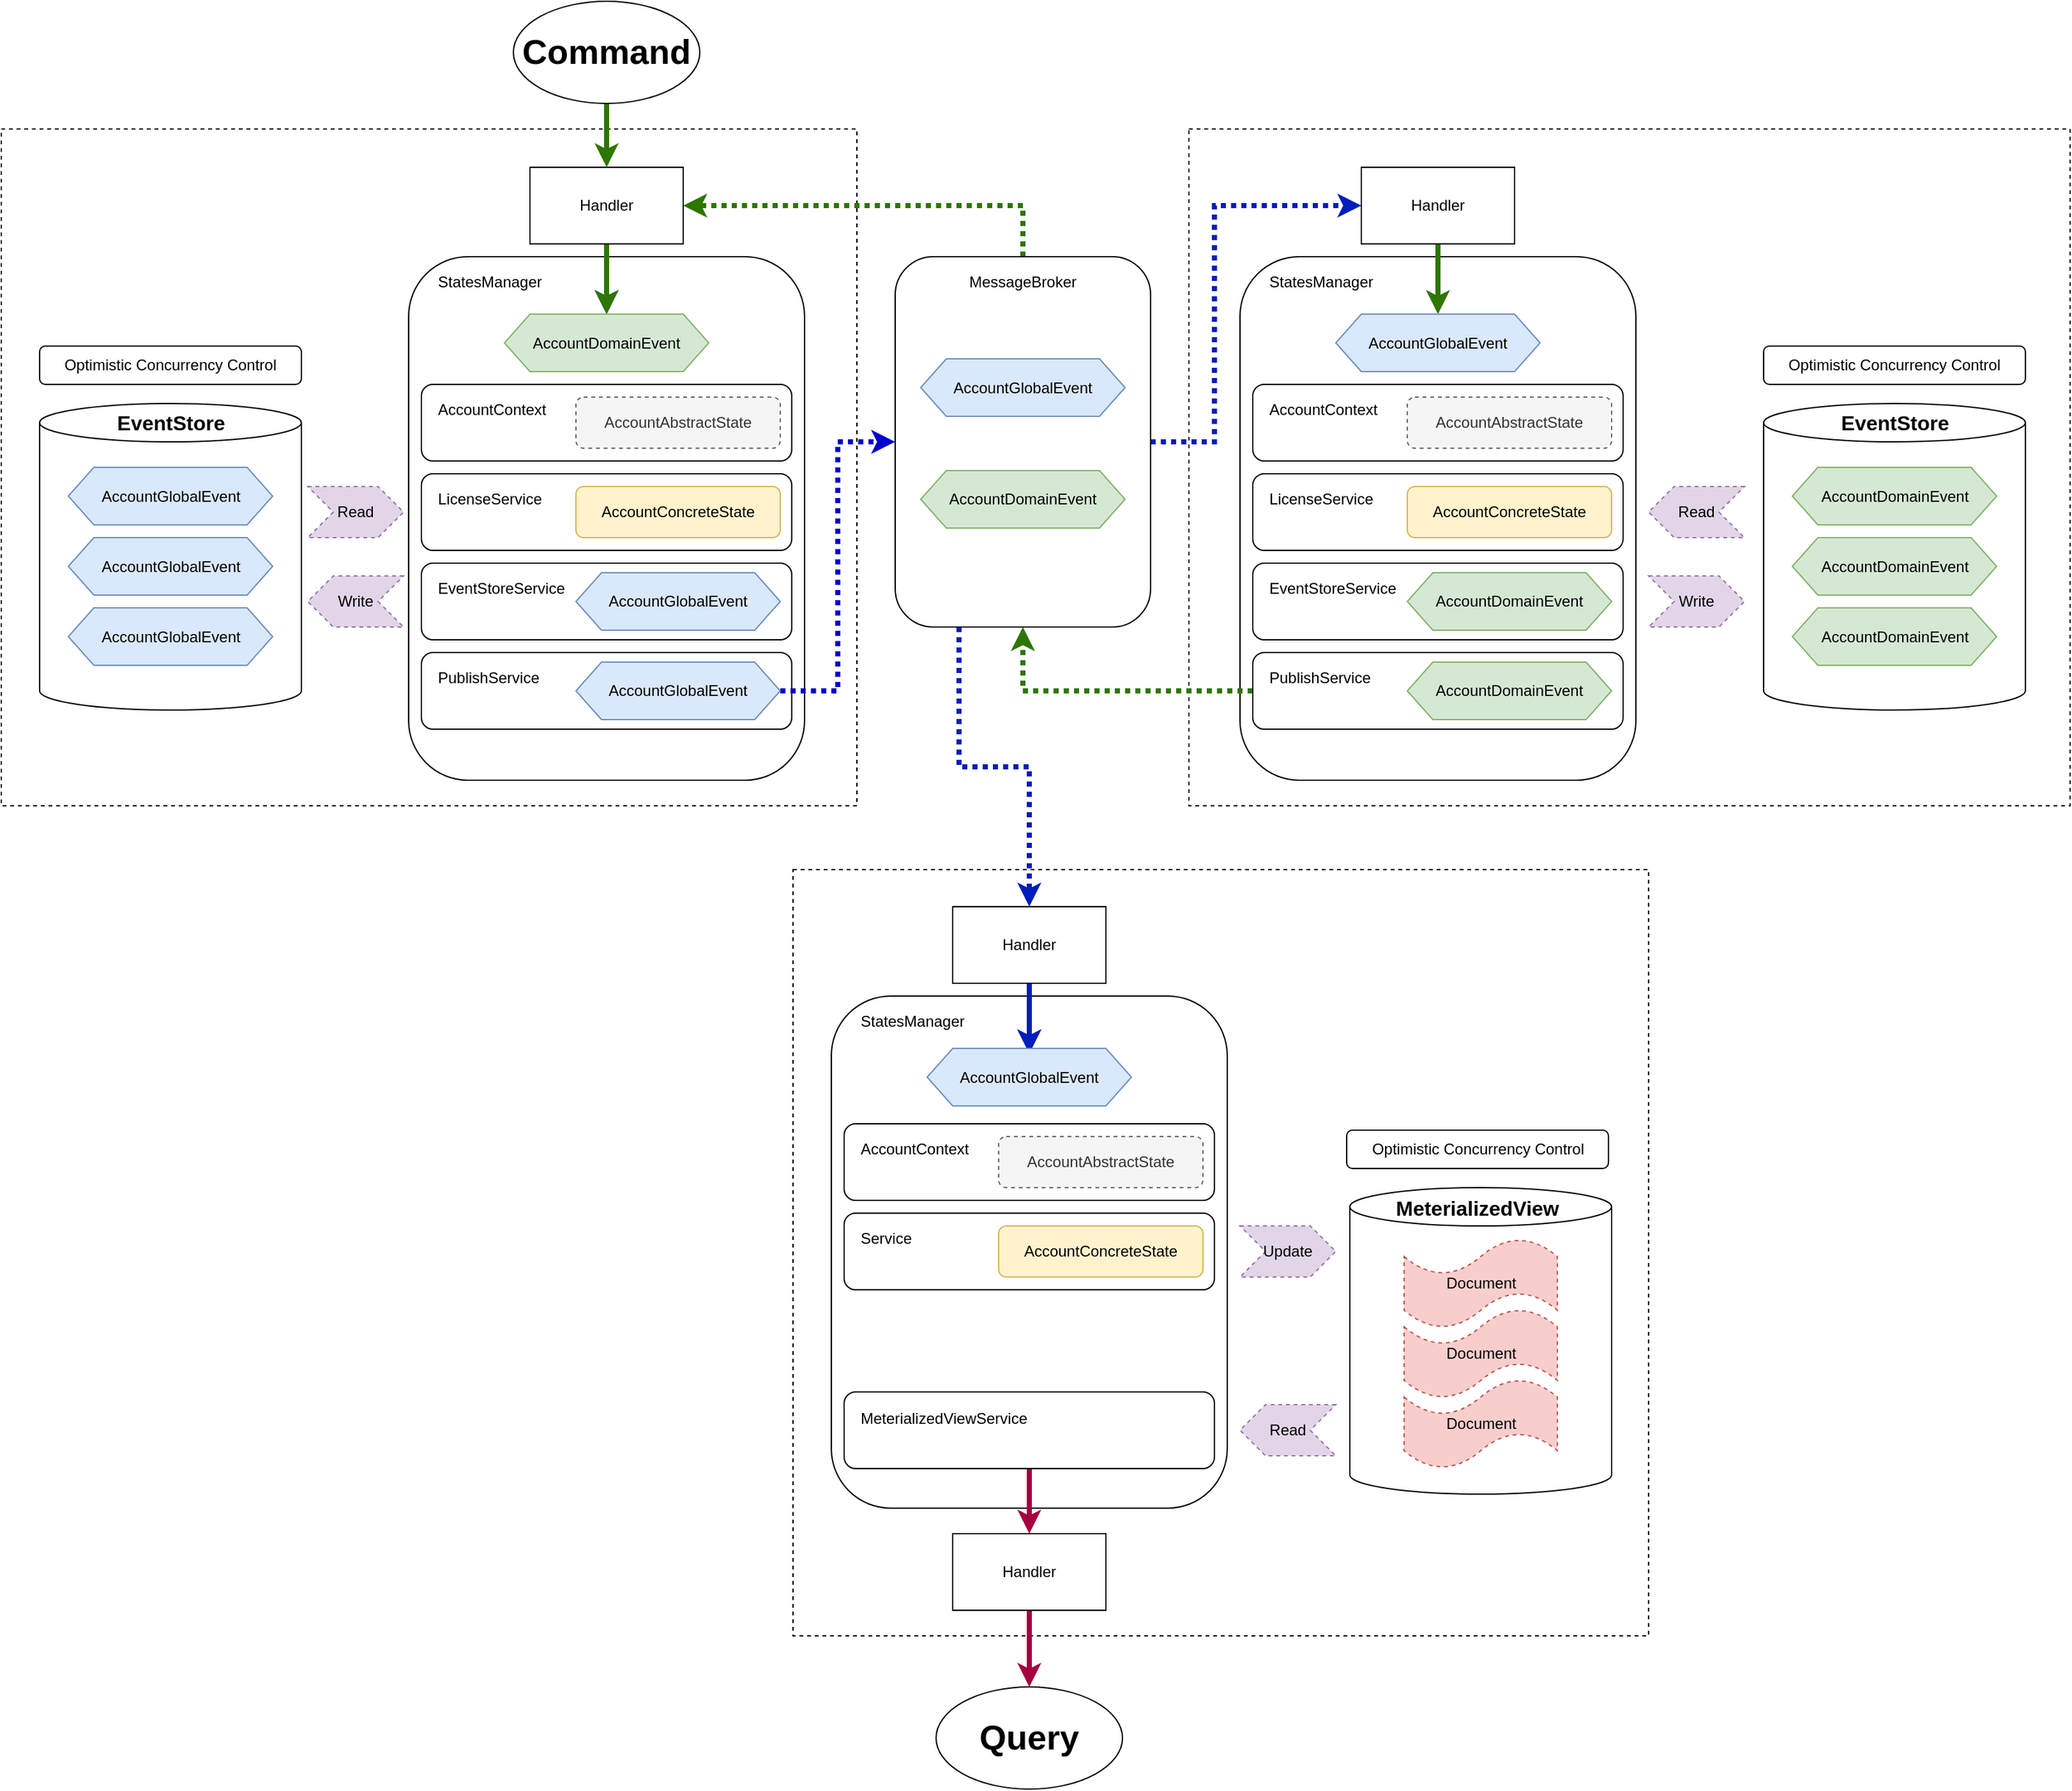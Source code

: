 <mxfile version="14.2.9" type="github">
  <diagram id="admTBz_KrJmi1BbA4oSx" name="Page-1">
    <mxGraphModel dx="3539" dy="1272" grid="1" gridSize="10" guides="1" tooltips="1" connect="1" arrows="1" fold="1" page="1" pageScale="1" pageWidth="1169" pageHeight="827" math="0" shadow="0">
      <root>
        <mxCell id="0" />
        <mxCell id="1" parent="0" />
        <mxCell id="mFbpa8uduFXjR7Y9WIhg-90" value="" style="rounded=0;whiteSpace=wrap;html=1;dashed=1;sketch=0;" vertex="1" parent="1">
          <mxGeometry x="-1120" y="130" width="670" height="530" as="geometry" />
        </mxCell>
        <mxCell id="mFbpa8uduFXjR7Y9WIhg-89" value="" style="rounded=0;whiteSpace=wrap;html=1;dashed=1;sketch=0;" vertex="1" parent="1">
          <mxGeometry x="-190" y="130" width="690" height="530" as="geometry" />
        </mxCell>
        <mxCell id="mFbpa8uduFXjR7Y9WIhg-88" value="" style="rounded=0;whiteSpace=wrap;html=1;dashed=1;sketch=0;" vertex="1" parent="1">
          <mxGeometry x="-500" y="710" width="670" height="600" as="geometry" />
        </mxCell>
        <mxCell id="mFbpa8uduFXjR7Y9WIhg-39" value="" style="shape=cylinder3;whiteSpace=wrap;html=1;boundedLbl=1;backgroundOutline=1;size=15;" vertex="1" parent="1">
          <mxGeometry x="-64" y="959" width="205" height="240" as="geometry" />
        </mxCell>
        <mxCell id="jYcr3VotyzjDWBihK4hr-34" value="" style="rounded=1;whiteSpace=wrap;html=1;strokeWidth=1;perimeterSpacing=0;" parent="1" vertex="1">
          <mxGeometry x="-801" y="230" width="310" height="410" as="geometry" />
        </mxCell>
        <mxCell id="jYcr3VotyzjDWBihK4hr-35" value="" style="shape=cylinder3;whiteSpace=wrap;html=1;boundedLbl=1;backgroundOutline=1;size=15;" parent="1" vertex="1">
          <mxGeometry x="-1090" y="345" width="205" height="240" as="geometry" />
        </mxCell>
        <mxCell id="jYcr3VotyzjDWBihK4hr-39" style="edgeStyle=orthogonalEdgeStyle;rounded=0;orthogonalLoop=1;jettySize=auto;html=1;entryX=0.5;entryY=0;entryDx=0;entryDy=0;strokeWidth=4;strokeColor=#0000CC;" parent="1" source="jYcr3VotyzjDWBihK4hr-40" target="jYcr3VotyzjDWBihK4hr-125" edge="1">
          <mxGeometry relative="1" as="geometry">
            <mxPoint x="-646" y="265" as="targetPoint" />
          </mxGeometry>
        </mxCell>
        <mxCell id="mFbpa8uduFXjR7Y9WIhg-10" value="" style="edgeStyle=orthogonalEdgeStyle;rounded=0;orthogonalLoop=1;jettySize=auto;html=1;strokeWidth=4;fillColor=#60a917;strokeColor=#2D7600;" edge="1" parent="1" source="jYcr3VotyzjDWBihK4hr-40" target="jYcr3VotyzjDWBihK4hr-125">
          <mxGeometry relative="1" as="geometry" />
        </mxCell>
        <mxCell id="jYcr3VotyzjDWBihK4hr-40" value="Handler" style="rounded=0;whiteSpace=wrap;html=1;" parent="1" vertex="1">
          <mxGeometry x="-706" y="160" width="120" height="60" as="geometry" />
        </mxCell>
        <mxCell id="jYcr3VotyzjDWBihK4hr-44" value="" style="rounded=1;whiteSpace=wrap;html=1;fillColor=#ffffff;" parent="1" vertex="1">
          <mxGeometry x="-791" y="540" width="290" height="60" as="geometry" />
        </mxCell>
        <mxCell id="jYcr3VotyzjDWBihK4hr-48" value="" style="rounded=1;whiteSpace=wrap;html=1;fillColor=#ffffff;" parent="1" vertex="1">
          <mxGeometry x="-791" y="470" width="290" height="60" as="geometry" />
        </mxCell>
        <mxCell id="jYcr3VotyzjDWBihK4hr-49" value="" style="rounded=1;whiteSpace=wrap;html=1;fillColor=#ffffff;" parent="1" vertex="1">
          <mxGeometry x="-791" y="400" width="290" height="60" as="geometry" />
        </mxCell>
        <mxCell id="jYcr3VotyzjDWBihK4hr-50" value="" style="rounded=1;whiteSpace=wrap;html=1;fillColor=#ffffff;" parent="1" vertex="1">
          <mxGeometry x="-791" y="330" width="290" height="60" as="geometry" />
        </mxCell>
        <mxCell id="jYcr3VotyzjDWBihK4hr-51" value="PublishService" style="text;html=1;strokeColor=none;fillColor=none;align=left;verticalAlign=middle;whiteSpace=wrap;rounded=0;" parent="1" vertex="1">
          <mxGeometry x="-780" y="550" width="100" height="20" as="geometry" />
        </mxCell>
        <mxCell id="jYcr3VotyzjDWBihK4hr-52" value="EventStoreService" style="text;html=1;strokeColor=none;fillColor=none;align=left;verticalAlign=middle;whiteSpace=wrap;rounded=0;" parent="1" vertex="1">
          <mxGeometry x="-780" y="480" width="100" height="20" as="geometry" />
        </mxCell>
        <mxCell id="jYcr3VotyzjDWBihK4hr-53" value="LicenseService" style="text;html=1;strokeColor=none;fillColor=none;align=left;verticalAlign=middle;whiteSpace=wrap;rounded=0;" parent="1" vertex="1">
          <mxGeometry x="-780" y="410" width="100" height="20" as="geometry" />
        </mxCell>
        <mxCell id="jYcr3VotyzjDWBihK4hr-54" value="AccountContext" style="text;html=1;strokeColor=none;fillColor=none;align=left;verticalAlign=middle;whiteSpace=wrap;rounded=0;" parent="1" vertex="1">
          <mxGeometry x="-780" y="340" width="100" height="20" as="geometry" />
        </mxCell>
        <mxCell id="jYcr3VotyzjDWBihK4hr-55" value="StatesManager" style="text;html=1;strokeColor=none;fillColor=none;align=left;verticalAlign=middle;whiteSpace=wrap;rounded=0;" parent="1" vertex="1">
          <mxGeometry x="-780" y="240" width="100" height="20" as="geometry" />
        </mxCell>
        <mxCell id="jYcr3VotyzjDWBihK4hr-60" value="AccountGlobalEvent" style="shape=hexagon;perimeter=hexagonPerimeter2;whiteSpace=wrap;html=1;fixedSize=1;fillColor=#dae8fc;strokeColor=#6c8ebf;" parent="1" vertex="1">
          <mxGeometry x="-670" y="477.5" width="160" height="45" as="geometry" />
        </mxCell>
        <mxCell id="jYcr3VotyzjDWBihK4hr-61" value="AccountConcreteState" style="rounded=1;whiteSpace=wrap;html=1;strokeWidth=1;fillColor=#fff2cc;strokeColor=#d6b656;" parent="1" vertex="1">
          <mxGeometry x="-670" y="410" width="160" height="40" as="geometry" />
        </mxCell>
        <mxCell id="jYcr3VotyzjDWBihK4hr-64" value="AccountAbstractState" style="rounded=1;whiteSpace=wrap;html=1;strokeWidth=1;fillColor=#f5f5f5;strokeColor=#666666;fontColor=#333333;dashed=1;" parent="1" vertex="1">
          <mxGeometry x="-670" y="340" width="160" height="40" as="geometry" />
        </mxCell>
        <mxCell id="jYcr3VotyzjDWBihK4hr-100" style="edgeStyle=orthogonalEdgeStyle;rounded=0;orthogonalLoop=1;jettySize=auto;html=1;entryX=0;entryY=0.5;entryDx=0;entryDy=0;strokeColor=#0000CC;strokeWidth=4;dashed=1;dashPattern=1 1;" parent="1" source="jYcr3VotyzjDWBihK4hr-68" target="jYcr3VotyzjDWBihK4hr-69" edge="1">
          <mxGeometry relative="1" as="geometry" />
        </mxCell>
        <mxCell id="jYcr3VotyzjDWBihK4hr-68" value="AccountGlobalEvent" style="shape=hexagon;perimeter=hexagonPerimeter2;whiteSpace=wrap;html=1;fixedSize=1;fillColor=#dae8fc;strokeColor=#6c8ebf;" parent="1" vertex="1">
          <mxGeometry x="-670" y="547.5" width="160" height="45" as="geometry" />
        </mxCell>
        <mxCell id="mFbpa8uduFXjR7Y9WIhg-4" style="edgeStyle=orthogonalEdgeStyle;rounded=0;orthogonalLoop=1;jettySize=auto;html=1;entryX=1;entryY=0.5;entryDx=0;entryDy=0;strokeWidth=4;fillColor=#60a917;strokeColor=#2D7600;dashed=1;dashPattern=1 1;" edge="1" parent="1" source="jYcr3VotyzjDWBihK4hr-69" target="jYcr3VotyzjDWBihK4hr-40">
          <mxGeometry relative="1" as="geometry">
            <Array as="points">
              <mxPoint x="-320" y="190" />
            </Array>
          </mxGeometry>
        </mxCell>
        <mxCell id="mFbpa8uduFXjR7Y9WIhg-6" style="edgeStyle=orthogonalEdgeStyle;rounded=0;orthogonalLoop=1;jettySize=auto;html=1;exitX=0.25;exitY=1;exitDx=0;exitDy=0;strokeWidth=4;fillColor=#0050ef;strokeColor=#001DBC;entryX=0.5;entryY=0;entryDx=0;entryDy=0;dashed=1;dashPattern=1 1;" edge="1" parent="1" source="jYcr3VotyzjDWBihK4hr-69" target="mFbpa8uduFXjR7Y9WIhg-46">
          <mxGeometry relative="1" as="geometry">
            <mxPoint x="-370" y="710.0" as="targetPoint" />
            <Array as="points" />
          </mxGeometry>
        </mxCell>
        <mxCell id="mFbpa8uduFXjR7Y9WIhg-8" style="edgeStyle=orthogonalEdgeStyle;rounded=0;orthogonalLoop=1;jettySize=auto;html=1;entryX=0;entryY=0.5;entryDx=0;entryDy=0;strokeWidth=4;fillColor=#0050ef;strokeColor=#001DBC;dashed=1;dashPattern=1 1;" edge="1" parent="1" source="jYcr3VotyzjDWBihK4hr-69" target="jYcr3VotyzjDWBihK4hr-79">
          <mxGeometry relative="1" as="geometry">
            <Array as="points">
              <mxPoint x="-170" y="375" />
              <mxPoint x="-170" y="190" />
            </Array>
          </mxGeometry>
        </mxCell>
        <mxCell id="jYcr3VotyzjDWBihK4hr-69" value="" style="rounded=1;whiteSpace=wrap;html=1;strokeWidth=1;fillColor=#ffffff;" parent="1" vertex="1">
          <mxGeometry x="-420" y="230" width="200" height="290" as="geometry" />
        </mxCell>
        <mxCell id="jYcr3VotyzjDWBihK4hr-73" style="edgeStyle=orthogonalEdgeStyle;rounded=0;orthogonalLoop=1;jettySize=auto;html=1;exitX=0.5;exitY=1;exitDx=0;exitDy=0;entryX=0.5;entryY=0;entryDx=0;entryDy=0;strokeColor=#2D7600;strokeWidth=4;fillColor=#60a917;" parent="1" source="jYcr3VotyzjDWBihK4hr-72" target="jYcr3VotyzjDWBihK4hr-40" edge="1">
          <mxGeometry relative="1" as="geometry" />
        </mxCell>
        <mxCell id="jYcr3VotyzjDWBihK4hr-72" value="&lt;font style=&quot;font-size: 27px&quot;&gt;&lt;b&gt;Command&lt;/b&gt;&lt;/font&gt;" style="ellipse;whiteSpace=wrap;html=1;strokeWidth=1;fillColor=#ffffff;" parent="1" vertex="1">
          <mxGeometry x="-719" y="30" width="146" height="80" as="geometry" />
        </mxCell>
        <mxCell id="jYcr3VotyzjDWBihK4hr-74" value="" style="rounded=1;whiteSpace=wrap;html=1;strokeWidth=1;perimeterSpacing=0;" parent="1" vertex="1">
          <mxGeometry x="-150" y="230" width="310" height="410" as="geometry" />
        </mxCell>
        <mxCell id="jYcr3VotyzjDWBihK4hr-75" value="" style="shape=cylinder3;whiteSpace=wrap;html=1;boundedLbl=1;backgroundOutline=1;size=15;" parent="1" vertex="1">
          <mxGeometry x="260" y="345" width="205" height="240" as="geometry" />
        </mxCell>
        <mxCell id="jYcr3VotyzjDWBihK4hr-78" style="edgeStyle=orthogonalEdgeStyle;rounded=0;orthogonalLoop=1;jettySize=auto;html=1;entryX=0.5;entryY=0;entryDx=0;entryDy=0;strokeWidth=4;strokeColor=#2D7600;fillColor=#60a917;" parent="1" source="jYcr3VotyzjDWBihK4hr-79" target="jYcr3VotyzjDWBihK4hr-114" edge="1">
          <mxGeometry relative="1" as="geometry">
            <mxPoint x="5" y="265" as="targetPoint" />
          </mxGeometry>
        </mxCell>
        <mxCell id="jYcr3VotyzjDWBihK4hr-79" value="Handler" style="rounded=0;whiteSpace=wrap;html=1;" parent="1" vertex="1">
          <mxGeometry x="-55" y="160" width="120" height="60" as="geometry" />
        </mxCell>
        <mxCell id="mFbpa8uduFXjR7Y9WIhg-1" style="edgeStyle=orthogonalEdgeStyle;rounded=0;orthogonalLoop=1;jettySize=auto;html=1;entryX=0.5;entryY=1;entryDx=0;entryDy=0;strokeWidth=4;fillColor=#60a917;strokeColor=#2D7600;dashed=1;dashPattern=1 1;" edge="1" parent="1" source="jYcr3VotyzjDWBihK4hr-80" target="jYcr3VotyzjDWBihK4hr-69">
          <mxGeometry relative="1" as="geometry" />
        </mxCell>
        <mxCell id="jYcr3VotyzjDWBihK4hr-80" value="" style="rounded=1;whiteSpace=wrap;html=1;fillColor=#ffffff;" parent="1" vertex="1">
          <mxGeometry x="-140" y="540" width="290" height="60" as="geometry" />
        </mxCell>
        <mxCell id="jYcr3VotyzjDWBihK4hr-85" value="" style="rounded=1;whiteSpace=wrap;html=1;fillColor=#ffffff;" parent="1" vertex="1">
          <mxGeometry x="-140" y="470" width="290" height="60" as="geometry" />
        </mxCell>
        <mxCell id="jYcr3VotyzjDWBihK4hr-86" value="" style="rounded=1;whiteSpace=wrap;html=1;fillColor=#ffffff;" parent="1" vertex="1">
          <mxGeometry x="-140" y="400" width="290" height="60" as="geometry" />
        </mxCell>
        <mxCell id="jYcr3VotyzjDWBihK4hr-87" value="" style="rounded=1;whiteSpace=wrap;html=1;fillColor=#ffffff;" parent="1" vertex="1">
          <mxGeometry x="-140" y="330" width="290" height="60" as="geometry" />
        </mxCell>
        <mxCell id="jYcr3VotyzjDWBihK4hr-88" value="PublishService" style="text;html=1;strokeColor=none;fillColor=none;align=left;verticalAlign=middle;whiteSpace=wrap;rounded=0;" parent="1" vertex="1">
          <mxGeometry x="-129" y="550" width="100" height="20" as="geometry" />
        </mxCell>
        <mxCell id="jYcr3VotyzjDWBihK4hr-89" value="EventStoreService" style="text;html=1;strokeColor=none;fillColor=none;align=left;verticalAlign=middle;whiteSpace=wrap;rounded=0;" parent="1" vertex="1">
          <mxGeometry x="-129" y="480" width="100" height="20" as="geometry" />
        </mxCell>
        <mxCell id="jYcr3VotyzjDWBihK4hr-90" value="LicenseService" style="text;html=1;strokeColor=none;fillColor=none;align=left;verticalAlign=middle;whiteSpace=wrap;rounded=0;" parent="1" vertex="1">
          <mxGeometry x="-129" y="410" width="100" height="20" as="geometry" />
        </mxCell>
        <mxCell id="jYcr3VotyzjDWBihK4hr-91" value="AccountContext" style="text;html=1;strokeColor=none;fillColor=none;align=left;verticalAlign=middle;whiteSpace=wrap;rounded=0;" parent="1" vertex="1">
          <mxGeometry x="-129" y="340" width="100" height="20" as="geometry" />
        </mxCell>
        <mxCell id="jYcr3VotyzjDWBihK4hr-92" value="StatesManager" style="text;html=1;strokeColor=none;fillColor=none;align=left;verticalAlign=middle;whiteSpace=wrap;rounded=0;" parent="1" vertex="1">
          <mxGeometry x="-129" y="240" width="100" height="20" as="geometry" />
        </mxCell>
        <mxCell id="jYcr3VotyzjDWBihK4hr-101" value="MessageBroker" style="text;html=1;strokeColor=none;fillColor=none;align=center;verticalAlign=middle;whiteSpace=wrap;rounded=0;" parent="1" vertex="1">
          <mxGeometry x="-370" y="240" width="100" height="20" as="geometry" />
        </mxCell>
        <mxCell id="jYcr3VotyzjDWBihK4hr-102" value="AccountGlobalEvent" style="shape=hexagon;perimeter=hexagonPerimeter2;whiteSpace=wrap;html=1;fixedSize=1;fillColor=#dae8fc;strokeColor=#6c8ebf;" parent="1" vertex="1">
          <mxGeometry x="-400" y="310" width="160" height="45" as="geometry" />
        </mxCell>
        <mxCell id="jYcr3VotyzjDWBihK4hr-111" value="EventStore" style="text;html=1;strokeColor=none;fillColor=none;align=center;verticalAlign=middle;whiteSpace=wrap;rounded=0;fontSize=16;fontStyle=1" parent="1" vertex="1">
          <mxGeometry x="-1037.5" y="350" width="100" height="20" as="geometry" />
        </mxCell>
        <mxCell id="jYcr3VotyzjDWBihK4hr-112" value="EventStore" style="text;html=1;strokeColor=none;fillColor=none;align=center;verticalAlign=middle;whiteSpace=wrap;rounded=0;fontSize=16;fontStyle=1" parent="1" vertex="1">
          <mxGeometry x="312.5" y="350" width="100" height="20" as="geometry" />
        </mxCell>
        <mxCell id="jYcr3VotyzjDWBihK4hr-114" value="AccountGlobalEvent" style="shape=hexagon;perimeter=hexagonPerimeter2;whiteSpace=wrap;html=1;fixedSize=1;fillColor=#dae8fc;strokeColor=#6c8ebf;" parent="1" vertex="1">
          <mxGeometry x="-75" y="275" width="160" height="45" as="geometry" />
        </mxCell>
        <mxCell id="jYcr3VotyzjDWBihK4hr-125" value="AccountDomainEvent" style="shape=hexagon;perimeter=hexagonPerimeter2;whiteSpace=wrap;html=1;fixedSize=1;fillColor=#d5e8d4;strokeColor=#82b366;" parent="1" vertex="1">
          <mxGeometry x="-726" y="275" width="160" height="45" as="geometry" />
        </mxCell>
        <mxCell id="mFbpa8uduFXjR7Y9WIhg-7" value="&lt;font style=&quot;font-size: 16px;&quot;&gt;&lt;b style=&quot;font-size: 16px;&quot;&gt;MeterializedView&lt;/b&gt;&lt;/font&gt;" style="text;html=1;strokeColor=none;fillColor=none;align=center;verticalAlign=middle;whiteSpace=wrap;rounded=0;fontSize=16;" vertex="1" parent="1">
          <mxGeometry x="-51" y="965" width="174" height="20" as="geometry" />
        </mxCell>
        <mxCell id="mFbpa8uduFXjR7Y9WIhg-11" value="AccountAbstractState" style="rounded=1;whiteSpace=wrap;html=1;strokeWidth=1;fillColor=#f5f5f5;strokeColor=#666666;fontColor=#333333;dashed=1;" vertex="1" parent="1">
          <mxGeometry x="-19" y="340" width="160" height="40" as="geometry" />
        </mxCell>
        <mxCell id="mFbpa8uduFXjR7Y9WIhg-12" value="AccountConcreteState" style="rounded=1;whiteSpace=wrap;html=1;strokeWidth=1;fillColor=#fff2cc;strokeColor=#d6b656;" vertex="1" parent="1">
          <mxGeometry x="-19" y="410" width="160" height="40" as="geometry" />
        </mxCell>
        <mxCell id="mFbpa8uduFXjR7Y9WIhg-13" value="AccountDomainEvent" style="shape=hexagon;perimeter=hexagonPerimeter2;whiteSpace=wrap;html=1;fixedSize=1;fillColor=#d5e8d4;strokeColor=#82b366;" vertex="1" parent="1">
          <mxGeometry x="-19" y="477.5" width="160" height="45" as="geometry" />
        </mxCell>
        <mxCell id="mFbpa8uduFXjR7Y9WIhg-14" value="AccountDomainEvent" style="shape=hexagon;perimeter=hexagonPerimeter2;whiteSpace=wrap;html=1;fixedSize=1;fillColor=#d5e8d4;strokeColor=#82b366;" vertex="1" parent="1">
          <mxGeometry x="-19" y="547.5" width="160" height="45" as="geometry" />
        </mxCell>
        <mxCell id="mFbpa8uduFXjR7Y9WIhg-15" value="AccountDomainEvent" style="shape=hexagon;perimeter=hexagonPerimeter2;whiteSpace=wrap;html=1;fixedSize=1;fillColor=#d5e8d4;strokeColor=#82b366;" vertex="1" parent="1">
          <mxGeometry x="282.5" y="395" width="160" height="45" as="geometry" />
        </mxCell>
        <mxCell id="mFbpa8uduFXjR7Y9WIhg-16" value="AccountDomainEvent" style="shape=hexagon;perimeter=hexagonPerimeter2;whiteSpace=wrap;html=1;fixedSize=1;fillColor=#d5e8d4;strokeColor=#82b366;" vertex="1" parent="1">
          <mxGeometry x="282.5" y="450" width="160" height="45" as="geometry" />
        </mxCell>
        <mxCell id="mFbpa8uduFXjR7Y9WIhg-17" value="AccountDomainEvent" style="shape=hexagon;perimeter=hexagonPerimeter2;whiteSpace=wrap;html=1;fixedSize=1;fillColor=#d5e8d4;strokeColor=#82b366;" vertex="1" parent="1">
          <mxGeometry x="282.5" y="505" width="160" height="45" as="geometry" />
        </mxCell>
        <mxCell id="mFbpa8uduFXjR7Y9WIhg-18" value="AccountGlobalEvent" style="shape=hexagon;perimeter=hexagonPerimeter2;whiteSpace=wrap;html=1;fixedSize=1;fillColor=#dae8fc;strokeColor=#6c8ebf;" vertex="1" parent="1">
          <mxGeometry x="-1067.5" y="395" width="160" height="45" as="geometry" />
        </mxCell>
        <mxCell id="mFbpa8uduFXjR7Y9WIhg-19" value="AccountGlobalEvent" style="shape=hexagon;perimeter=hexagonPerimeter2;whiteSpace=wrap;html=1;fixedSize=1;fillColor=#dae8fc;strokeColor=#6c8ebf;" vertex="1" parent="1">
          <mxGeometry x="-1067.5" y="450" width="160" height="45" as="geometry" />
        </mxCell>
        <mxCell id="mFbpa8uduFXjR7Y9WIhg-20" value="AccountGlobalEvent" style="shape=hexagon;perimeter=hexagonPerimeter2;whiteSpace=wrap;html=1;fixedSize=1;fillColor=#dae8fc;strokeColor=#6c8ebf;" vertex="1" parent="1">
          <mxGeometry x="-1067.5" y="505" width="160" height="45" as="geometry" />
        </mxCell>
        <mxCell id="mFbpa8uduFXjR7Y9WIhg-21" value="AccountDomainEvent" style="shape=hexagon;perimeter=hexagonPerimeter2;whiteSpace=wrap;html=1;fixedSize=1;fillColor=#d5e8d4;strokeColor=#82b366;" vertex="1" parent="1">
          <mxGeometry x="-400" y="397.5" width="160" height="45" as="geometry" />
        </mxCell>
        <mxCell id="mFbpa8uduFXjR7Y9WIhg-27" value="Document" style="shape=tape;whiteSpace=wrap;html=1;dashed=1;fillColor=#f8cecc;strokeColor=#b85450;" vertex="1" parent="1">
          <mxGeometry x="-21.5" y="999" width="120" height="70" as="geometry" />
        </mxCell>
        <mxCell id="mFbpa8uduFXjR7Y9WIhg-29" value="&lt;span&gt;Document&lt;/span&gt;" style="shape=tape;whiteSpace=wrap;html=1;dashed=1;fillColor=#f8cecc;strokeColor=#b85450;" vertex="1" parent="1">
          <mxGeometry x="-21.5" y="1054" width="120" height="70" as="geometry" />
        </mxCell>
        <mxCell id="mFbpa8uduFXjR7Y9WIhg-30" value="&lt;span&gt;Document&lt;/span&gt;" style="shape=tape;whiteSpace=wrap;html=1;dashed=1;fillColor=#f8cecc;strokeColor=#b85450;" vertex="1" parent="1">
          <mxGeometry x="-21.5" y="1109" width="120" height="70" as="geometry" />
        </mxCell>
        <mxCell id="mFbpa8uduFXjR7Y9WIhg-42" value="" style="rounded=1;whiteSpace=wrap;html=1;strokeWidth=1;perimeterSpacing=0;" vertex="1" parent="1">
          <mxGeometry x="-470" y="809" width="310" height="401" as="geometry" />
        </mxCell>
        <mxCell id="mFbpa8uduFXjR7Y9WIhg-44" style="edgeStyle=orthogonalEdgeStyle;rounded=0;orthogonalLoop=1;jettySize=auto;html=1;entryX=0.5;entryY=0;entryDx=0;entryDy=0;strokeWidth=4;strokeColor=#0000CC;" edge="1" parent="1" source="mFbpa8uduFXjR7Y9WIhg-46">
          <mxGeometry relative="1" as="geometry">
            <mxPoint x="-315" y="854" as="targetPoint" />
          </mxGeometry>
        </mxCell>
        <mxCell id="mFbpa8uduFXjR7Y9WIhg-45" value="" style="edgeStyle=orthogonalEdgeStyle;rounded=0;orthogonalLoop=1;jettySize=auto;html=1;strokeWidth=4;fillColor=#0050ef;strokeColor=#001DBC;" edge="1" parent="1" source="mFbpa8uduFXjR7Y9WIhg-46">
          <mxGeometry relative="1" as="geometry">
            <mxPoint x="-315" y="854" as="targetPoint" />
          </mxGeometry>
        </mxCell>
        <mxCell id="mFbpa8uduFXjR7Y9WIhg-46" value="Handler" style="rounded=0;whiteSpace=wrap;html=1;" vertex="1" parent="1">
          <mxGeometry x="-375" y="739" width="120" height="60" as="geometry" />
        </mxCell>
        <mxCell id="mFbpa8uduFXjR7Y9WIhg-85" style="edgeStyle=orthogonalEdgeStyle;rounded=0;orthogonalLoop=1;jettySize=auto;html=1;exitX=0.5;exitY=1;exitDx=0;exitDy=0;entryX=0.5;entryY=0;entryDx=0;entryDy=0;strokeWidth=4;fillColor=#d80073;strokeColor=#A50040;" edge="1" parent="1" source="mFbpa8uduFXjR7Y9WIhg-49" target="mFbpa8uduFXjR7Y9WIhg-84">
          <mxGeometry relative="1" as="geometry" />
        </mxCell>
        <mxCell id="mFbpa8uduFXjR7Y9WIhg-49" value="" style="rounded=1;whiteSpace=wrap;html=1;fillColor=#ffffff;" vertex="1" parent="1">
          <mxGeometry x="-460" y="1119" width="290" height="60" as="geometry" />
        </mxCell>
        <mxCell id="mFbpa8uduFXjR7Y9WIhg-51" value="" style="rounded=1;whiteSpace=wrap;html=1;fillColor=#ffffff;" vertex="1" parent="1">
          <mxGeometry x="-460" y="979" width="290" height="60" as="geometry" />
        </mxCell>
        <mxCell id="mFbpa8uduFXjR7Y9WIhg-52" value="" style="rounded=1;whiteSpace=wrap;html=1;fillColor=#ffffff;" vertex="1" parent="1">
          <mxGeometry x="-460" y="909" width="290" height="60" as="geometry" />
        </mxCell>
        <mxCell id="mFbpa8uduFXjR7Y9WIhg-54" value="&lt;span style=&quot;text-align: center&quot;&gt;MeterializedViewService&lt;br&gt;&lt;/span&gt;" style="text;html=1;strokeColor=none;fillColor=none;align=left;verticalAlign=middle;whiteSpace=wrap;rounded=0;" vertex="1" parent="1">
          <mxGeometry x="-449" y="1130" width="100" height="20" as="geometry" />
        </mxCell>
        <mxCell id="mFbpa8uduFXjR7Y9WIhg-55" value="Service" style="text;html=1;strokeColor=none;fillColor=none;align=left;verticalAlign=middle;whiteSpace=wrap;rounded=0;" vertex="1" parent="1">
          <mxGeometry x="-449" y="989" width="100" height="20" as="geometry" />
        </mxCell>
        <mxCell id="mFbpa8uduFXjR7Y9WIhg-56" value="AccountContext" style="text;html=1;strokeColor=none;fillColor=none;align=left;verticalAlign=middle;whiteSpace=wrap;rounded=0;" vertex="1" parent="1">
          <mxGeometry x="-449" y="919" width="100" height="20" as="geometry" />
        </mxCell>
        <mxCell id="mFbpa8uduFXjR7Y9WIhg-57" value="StatesManager" style="text;html=1;strokeColor=none;fillColor=none;align=left;verticalAlign=middle;whiteSpace=wrap;rounded=0;" vertex="1" parent="1">
          <mxGeometry x="-449" y="819" width="100" height="20" as="geometry" />
        </mxCell>
        <mxCell id="mFbpa8uduFXjR7Y9WIhg-59" value="AccountConcreteState" style="rounded=1;whiteSpace=wrap;html=1;strokeWidth=1;fillColor=#fff2cc;strokeColor=#d6b656;" vertex="1" parent="1">
          <mxGeometry x="-339" y="989" width="160" height="40" as="geometry" />
        </mxCell>
        <mxCell id="mFbpa8uduFXjR7Y9WIhg-61" value="AccountAbstractState" style="rounded=1;whiteSpace=wrap;html=1;strokeWidth=1;fillColor=#f5f5f5;strokeColor=#666666;fontColor=#333333;dashed=1;" vertex="1" parent="1">
          <mxGeometry x="-339" y="919" width="160" height="40" as="geometry" />
        </mxCell>
        <mxCell id="mFbpa8uduFXjR7Y9WIhg-69" value="AccountGlobalEvent" style="shape=hexagon;perimeter=hexagonPerimeter2;whiteSpace=wrap;html=1;fixedSize=1;fillColor=#dae8fc;strokeColor=#6c8ebf;" vertex="1" parent="1">
          <mxGeometry x="-395" y="850" width="160" height="45" as="geometry" />
        </mxCell>
        <mxCell id="mFbpa8uduFXjR7Y9WIhg-76" value="Read" style="shape=step;perimeter=stepPerimeter;whiteSpace=wrap;html=1;fixedSize=1;dashed=1;fillColor=#e1d5e7;strokeColor=#9673a6;" vertex="1" parent="1">
          <mxGeometry x="-880" y="410" width="75" height="40" as="geometry" />
        </mxCell>
        <mxCell id="mFbpa8uduFXjR7Y9WIhg-78" value="Write" style="shape=step;perimeter=stepPerimeter;whiteSpace=wrap;html=1;fixedSize=1;dashed=1;fillColor=#e1d5e7;strokeColor=#9673a6;rounded=0;sketch=0;flipH=1;" vertex="1" parent="1">
          <mxGeometry x="-880" y="480" width="75" height="40" as="geometry" />
        </mxCell>
        <mxCell id="mFbpa8uduFXjR7Y9WIhg-79" value="Read" style="shape=step;perimeter=stepPerimeter;whiteSpace=wrap;html=1;fixedSize=1;dashed=1;fillColor=#e1d5e7;strokeColor=#9673a6;flipH=1;" vertex="1" parent="1">
          <mxGeometry x="170" y="410" width="75" height="40" as="geometry" />
        </mxCell>
        <mxCell id="mFbpa8uduFXjR7Y9WIhg-80" value="Write" style="shape=step;perimeter=stepPerimeter;whiteSpace=wrap;html=1;fixedSize=1;dashed=1;fillColor=#e1d5e7;strokeColor=#9673a6;rounded=0;sketch=0;flipH=0;" vertex="1" parent="1">
          <mxGeometry x="170" y="480" width="75" height="40" as="geometry" />
        </mxCell>
        <mxCell id="mFbpa8uduFXjR7Y9WIhg-82" value="Update" style="shape=step;perimeter=stepPerimeter;whiteSpace=wrap;html=1;fixedSize=1;dashed=1;fillColor=#e1d5e7;strokeColor=#9673a6;rounded=0;sketch=0;flipH=0;" vertex="1" parent="1">
          <mxGeometry x="-150" y="989" width="75" height="40" as="geometry" />
        </mxCell>
        <mxCell id="mFbpa8uduFXjR7Y9WIhg-83" value="Read" style="shape=step;perimeter=stepPerimeter;whiteSpace=wrap;html=1;fixedSize=1;dashed=1;fillColor=#e1d5e7;strokeColor=#9673a6;flipH=1;" vertex="1" parent="1">
          <mxGeometry x="-150" y="1129" width="75" height="40" as="geometry" />
        </mxCell>
        <mxCell id="mFbpa8uduFXjR7Y9WIhg-87" style="edgeStyle=orthogonalEdgeStyle;rounded=0;orthogonalLoop=1;jettySize=auto;html=1;exitX=0.5;exitY=1;exitDx=0;exitDy=0;entryX=0.5;entryY=0;entryDx=0;entryDy=0;strokeWidth=4;fillColor=#d80073;strokeColor=#A50040;" edge="1" parent="1" source="mFbpa8uduFXjR7Y9WIhg-84" target="mFbpa8uduFXjR7Y9WIhg-86">
          <mxGeometry relative="1" as="geometry" />
        </mxCell>
        <mxCell id="mFbpa8uduFXjR7Y9WIhg-84" value="Handler" style="rounded=0;whiteSpace=wrap;html=1;" vertex="1" parent="1">
          <mxGeometry x="-375" y="1230" width="120" height="60" as="geometry" />
        </mxCell>
        <mxCell id="mFbpa8uduFXjR7Y9WIhg-86" value="&lt;font style=&quot;font-size: 27px&quot;&gt;&lt;b&gt;Query&lt;/b&gt;&lt;/font&gt;" style="ellipse;whiteSpace=wrap;html=1;strokeWidth=1;fillColor=#ffffff;" vertex="1" parent="1">
          <mxGeometry x="-388" y="1350" width="146" height="80" as="geometry" />
        </mxCell>
        <mxCell id="mFbpa8uduFXjR7Y9WIhg-91" value="Optimistic Concurrency Control" style="rounded=1;whiteSpace=wrap;html=1;sketch=0;" vertex="1" parent="1">
          <mxGeometry x="-1090" y="300" width="205" height="30" as="geometry" />
        </mxCell>
        <mxCell id="mFbpa8uduFXjR7Y9WIhg-92" value="Optimistic Concurrency Control" style="rounded=1;whiteSpace=wrap;html=1;sketch=0;" vertex="1" parent="1">
          <mxGeometry x="260" y="300" width="205" height="30" as="geometry" />
        </mxCell>
        <mxCell id="mFbpa8uduFXjR7Y9WIhg-93" value="Optimistic Concurrency Control" style="rounded=1;whiteSpace=wrap;html=1;sketch=0;" vertex="1" parent="1">
          <mxGeometry x="-66.5" y="914" width="205" height="30" as="geometry" />
        </mxCell>
      </root>
    </mxGraphModel>
  </diagram>
</mxfile>
